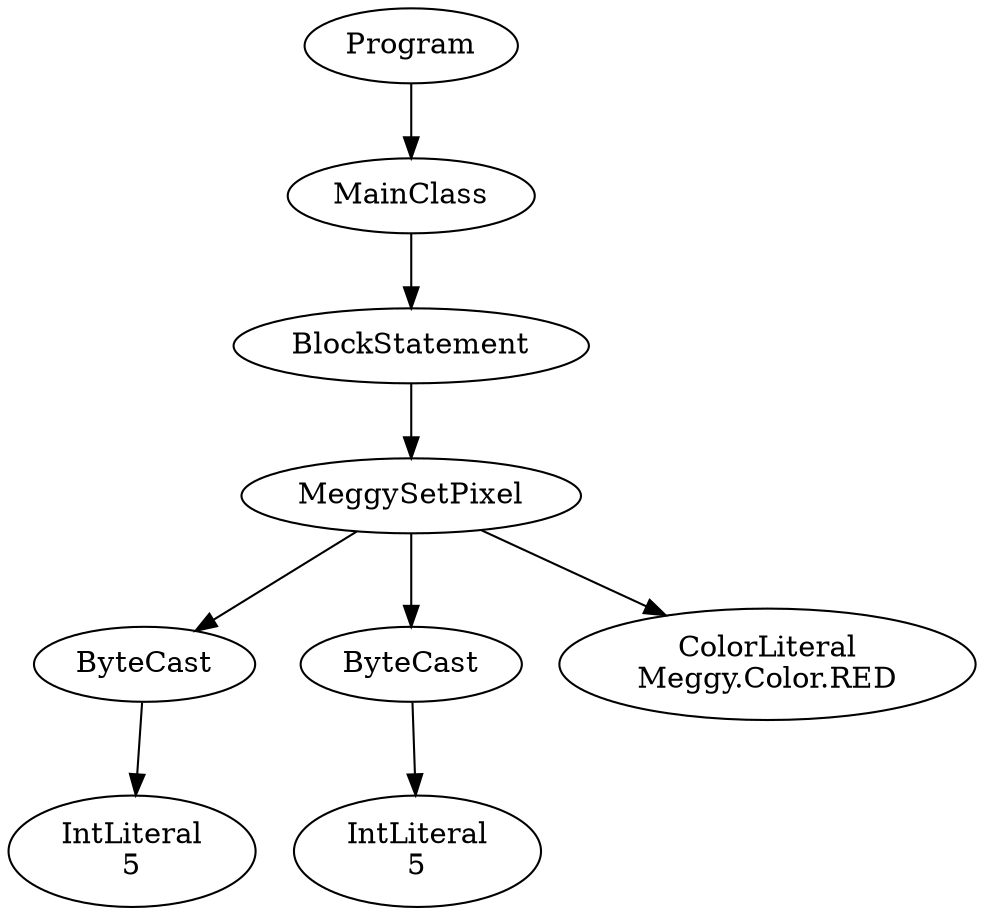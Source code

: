 digraph ASTGraph {
0 [ label="Program" ];
1 [ label="MainClass" ];
0 -> 1
2 [ label="BlockStatement" ];
1 -> 2
3 [ label="MeggySetPixel" ];
2 -> 3
4 [ label="ByteCast" ];
3 -> 4
5 [ label="IntLiteral\n5" ];
4 -> 5
6 [ label="ByteCast" ];
3 -> 6
7 [ label="IntLiteral\n5" ];
6 -> 7
8 [ label="ColorLiteral\nMeggy.Color.RED" ];
3 -> 8
}

